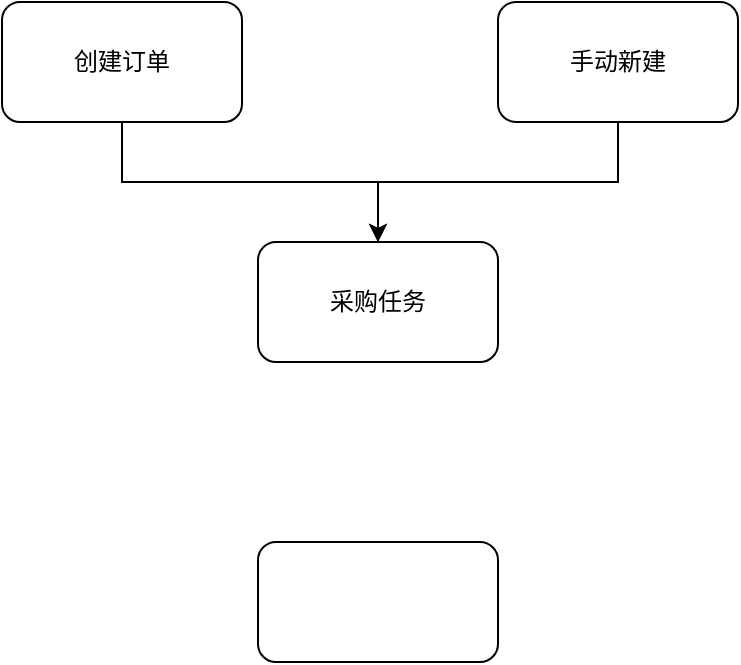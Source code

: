 <mxfile version="20.2.8" type="github">
  <diagram id="ye2RUaFVlnxV50ZEqhlz" name="第 1 页">
    <mxGraphModel dx="1422" dy="772" grid="1" gridSize="10" guides="1" tooltips="1" connect="1" arrows="1" fold="1" page="1" pageScale="1" pageWidth="827" pageHeight="1169" math="0" shadow="0">
      <root>
        <mxCell id="0" />
        <mxCell id="1" parent="0" />
        <mxCell id="lqc4Ca-nyEtZ-Kyz2MPw-7" style="edgeStyle=orthogonalEdgeStyle;rounded=0;orthogonalLoop=1;jettySize=auto;html=1;entryX=0.5;entryY=0;entryDx=0;entryDy=0;exitX=0.5;exitY=1;exitDx=0;exitDy=0;" edge="1" parent="1" source="lqc4Ca-nyEtZ-Kyz2MPw-1" target="lqc4Ca-nyEtZ-Kyz2MPw-3">
          <mxGeometry relative="1" as="geometry" />
        </mxCell>
        <mxCell id="lqc4Ca-nyEtZ-Kyz2MPw-1" value="创建订单" style="rounded=1;whiteSpace=wrap;html=1;" vertex="1" parent="1">
          <mxGeometry x="182" y="120" width="120" height="60" as="geometry" />
        </mxCell>
        <mxCell id="lqc4Ca-nyEtZ-Kyz2MPw-5" style="edgeStyle=orthogonalEdgeStyle;rounded=0;orthogonalLoop=1;jettySize=auto;html=1;entryX=0.5;entryY=0;entryDx=0;entryDy=0;" edge="1" parent="1" source="lqc4Ca-nyEtZ-Kyz2MPw-2" target="lqc4Ca-nyEtZ-Kyz2MPw-3">
          <mxGeometry relative="1" as="geometry" />
        </mxCell>
        <mxCell id="lqc4Ca-nyEtZ-Kyz2MPw-2" value="手动新建" style="rounded=1;whiteSpace=wrap;html=1;" vertex="1" parent="1">
          <mxGeometry x="430" y="120" width="120" height="60" as="geometry" />
        </mxCell>
        <mxCell id="lqc4Ca-nyEtZ-Kyz2MPw-3" value="采购任务" style="rounded=1;whiteSpace=wrap;html=1;" vertex="1" parent="1">
          <mxGeometry x="310" y="240" width="120" height="60" as="geometry" />
        </mxCell>
        <mxCell id="lqc4Ca-nyEtZ-Kyz2MPw-6" value="" style="rounded=1;whiteSpace=wrap;html=1;" vertex="1" parent="1">
          <mxGeometry x="310" y="390" width="120" height="60" as="geometry" />
        </mxCell>
      </root>
    </mxGraphModel>
  </diagram>
</mxfile>
